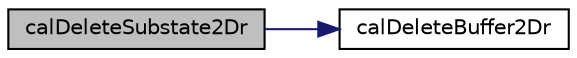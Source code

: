 digraph "calDeleteSubstate2Dr"
{
  edge [fontname="Helvetica",fontsize="10",labelfontname="Helvetica",labelfontsize="10"];
  node [fontname="Helvetica",fontsize="10",shape=record];
  rankdir="LR";
  Node1 [label="calDeleteSubstate2Dr",height=0.2,width=0.4,color="black", fillcolor="grey75", style="filled" fontcolor="black"];
  Node1 -> Node2 [color="midnightblue",fontsize="10",style="solid",fontname="Helvetica"];
  Node2 [label="calDeleteBuffer2Dr",height=0.2,width=0.4,color="black", fillcolor="white", style="filled",URL="$cal2_d_buffer_8c.html#a14c84c39c5cee3487c0f4a6c9fe61207",tooltip="Deletes the memory associated to a real (floating point) linearized matrix. "];
}
